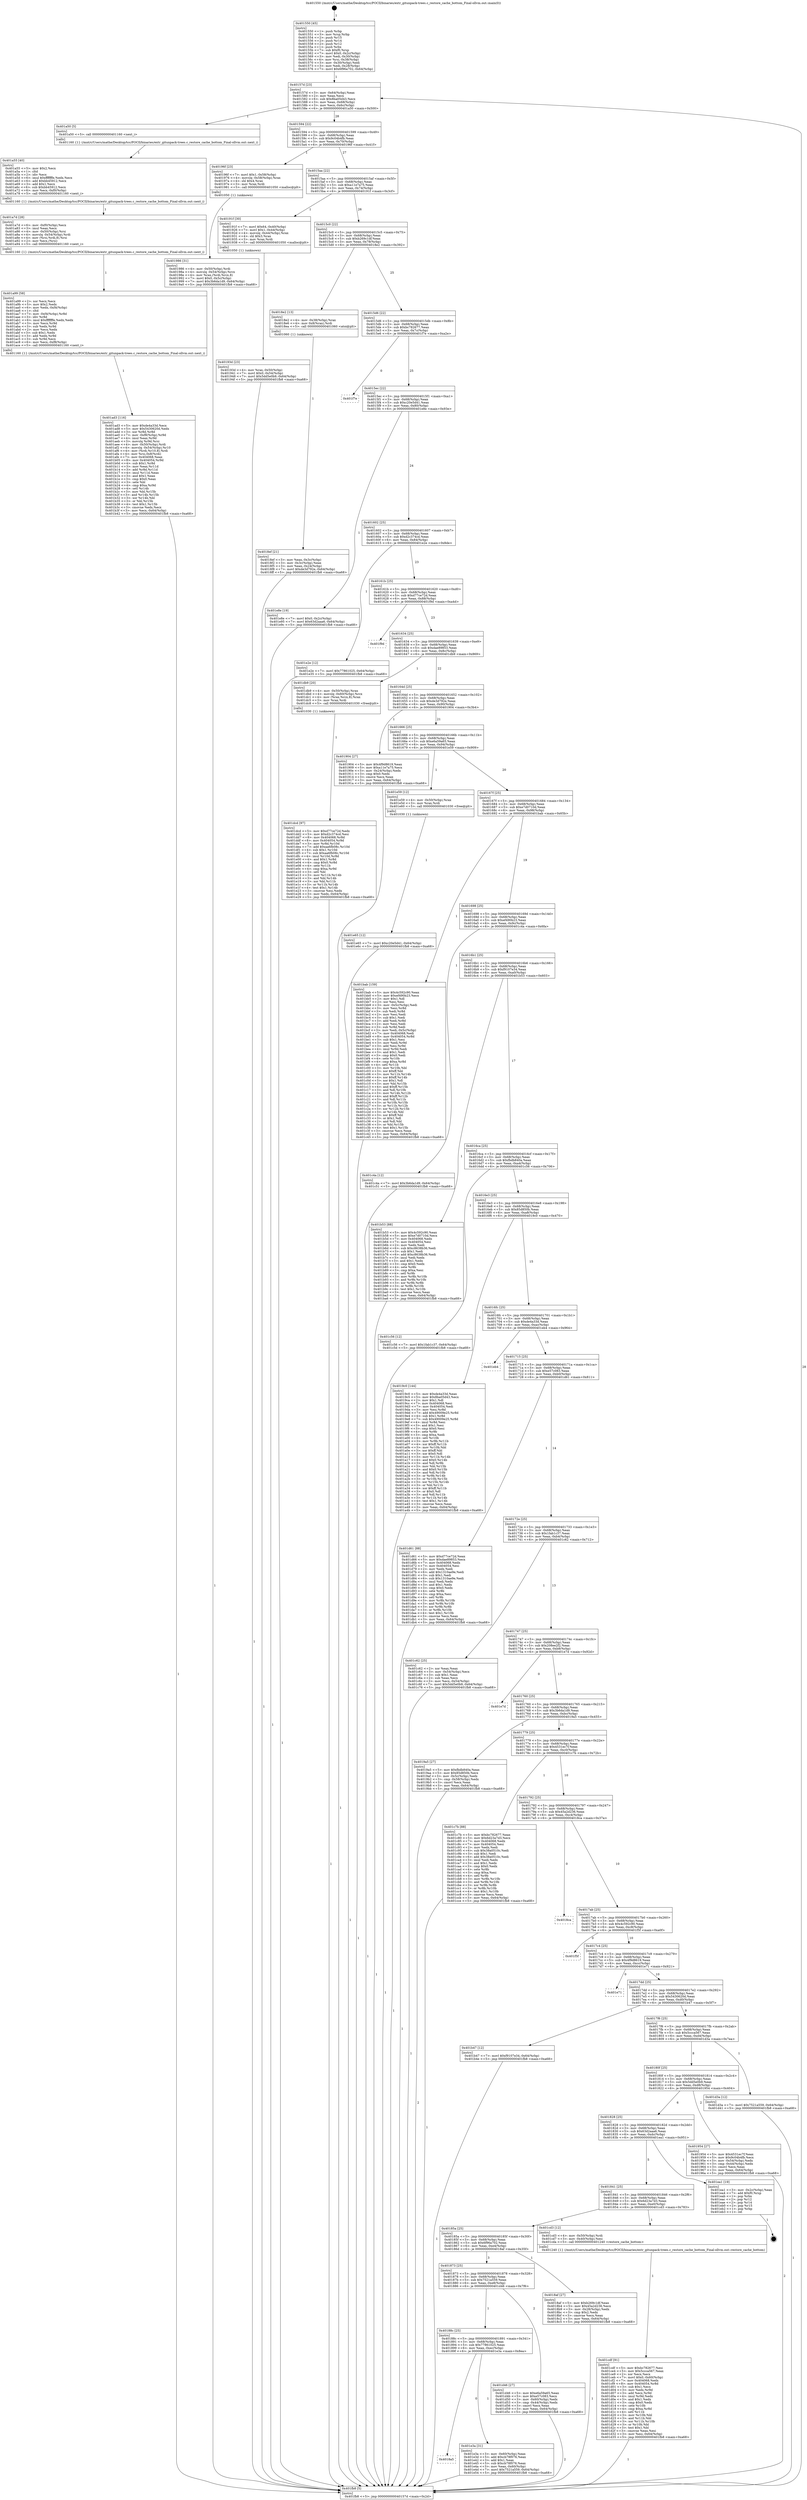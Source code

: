 digraph "0x401550" {
  label = "0x401550 (/mnt/c/Users/mathe/Desktop/tcc/POCII/binaries/extr_gitunpack-trees.c_restore_cache_bottom_Final-ollvm.out::main(0))"
  labelloc = "t"
  node[shape=record]

  Entry [label="",width=0.3,height=0.3,shape=circle,fillcolor=black,style=filled]
  "0x40157d" [label="{
     0x40157d [23]\l
     | [instrs]\l
     &nbsp;&nbsp;0x40157d \<+3\>: mov -0x64(%rbp),%eax\l
     &nbsp;&nbsp;0x401580 \<+2\>: mov %eax,%ecx\l
     &nbsp;&nbsp;0x401582 \<+6\>: sub $0x8ba05d43,%ecx\l
     &nbsp;&nbsp;0x401588 \<+3\>: mov %eax,-0x68(%rbp)\l
     &nbsp;&nbsp;0x40158b \<+3\>: mov %ecx,-0x6c(%rbp)\l
     &nbsp;&nbsp;0x40158e \<+6\>: je 0000000000401a50 \<main+0x500\>\l
  }"]
  "0x401a50" [label="{
     0x401a50 [5]\l
     | [instrs]\l
     &nbsp;&nbsp;0x401a50 \<+5\>: call 0000000000401160 \<next_i\>\l
     | [calls]\l
     &nbsp;&nbsp;0x401160 \{1\} (/mnt/c/Users/mathe/Desktop/tcc/POCII/binaries/extr_gitunpack-trees.c_restore_cache_bottom_Final-ollvm.out::next_i)\l
  }"]
  "0x401594" [label="{
     0x401594 [22]\l
     | [instrs]\l
     &nbsp;&nbsp;0x401594 \<+5\>: jmp 0000000000401599 \<main+0x49\>\l
     &nbsp;&nbsp;0x401599 \<+3\>: mov -0x68(%rbp),%eax\l
     &nbsp;&nbsp;0x40159c \<+5\>: sub $0x9c04b4fb,%eax\l
     &nbsp;&nbsp;0x4015a1 \<+3\>: mov %eax,-0x70(%rbp)\l
     &nbsp;&nbsp;0x4015a4 \<+6\>: je 000000000040196f \<main+0x41f\>\l
  }"]
  Exit [label="",width=0.3,height=0.3,shape=circle,fillcolor=black,style=filled,peripheries=2]
  "0x40196f" [label="{
     0x40196f [23]\l
     | [instrs]\l
     &nbsp;&nbsp;0x40196f \<+7\>: movl $0x1,-0x58(%rbp)\l
     &nbsp;&nbsp;0x401976 \<+4\>: movslq -0x58(%rbp),%rax\l
     &nbsp;&nbsp;0x40197a \<+4\>: shl $0x4,%rax\l
     &nbsp;&nbsp;0x40197e \<+3\>: mov %rax,%rdi\l
     &nbsp;&nbsp;0x401981 \<+5\>: call 0000000000401050 \<malloc@plt\>\l
     | [calls]\l
     &nbsp;&nbsp;0x401050 \{1\} (unknown)\l
  }"]
  "0x4015aa" [label="{
     0x4015aa [22]\l
     | [instrs]\l
     &nbsp;&nbsp;0x4015aa \<+5\>: jmp 00000000004015af \<main+0x5f\>\l
     &nbsp;&nbsp;0x4015af \<+3\>: mov -0x68(%rbp),%eax\l
     &nbsp;&nbsp;0x4015b2 \<+5\>: sub $0xa11e7a75,%eax\l
     &nbsp;&nbsp;0x4015b7 \<+3\>: mov %eax,-0x74(%rbp)\l
     &nbsp;&nbsp;0x4015ba \<+6\>: je 000000000040191f \<main+0x3cf\>\l
  }"]
  "0x401e65" [label="{
     0x401e65 [12]\l
     | [instrs]\l
     &nbsp;&nbsp;0x401e65 \<+7\>: movl $0xc20e5d41,-0x64(%rbp)\l
     &nbsp;&nbsp;0x401e6c \<+5\>: jmp 0000000000401fb8 \<main+0xa68\>\l
  }"]
  "0x40191f" [label="{
     0x40191f [30]\l
     | [instrs]\l
     &nbsp;&nbsp;0x40191f \<+7\>: movl $0x64,-0x40(%rbp)\l
     &nbsp;&nbsp;0x401926 \<+7\>: movl $0x1,-0x44(%rbp)\l
     &nbsp;&nbsp;0x40192d \<+4\>: movslq -0x44(%rbp),%rax\l
     &nbsp;&nbsp;0x401931 \<+4\>: shl $0x3,%rax\l
     &nbsp;&nbsp;0x401935 \<+3\>: mov %rax,%rdi\l
     &nbsp;&nbsp;0x401938 \<+5\>: call 0000000000401050 \<malloc@plt\>\l
     | [calls]\l
     &nbsp;&nbsp;0x401050 \{1\} (unknown)\l
  }"]
  "0x4015c0" [label="{
     0x4015c0 [22]\l
     | [instrs]\l
     &nbsp;&nbsp;0x4015c0 \<+5\>: jmp 00000000004015c5 \<main+0x75\>\l
     &nbsp;&nbsp;0x4015c5 \<+3\>: mov -0x68(%rbp),%eax\l
     &nbsp;&nbsp;0x4015c8 \<+5\>: sub $0xb269c1df,%eax\l
     &nbsp;&nbsp;0x4015cd \<+3\>: mov %eax,-0x78(%rbp)\l
     &nbsp;&nbsp;0x4015d0 \<+6\>: je 00000000004018e2 \<main+0x392\>\l
  }"]
  "0x4018a5" [label="{
     0x4018a5\l
  }", style=dashed]
  "0x4018e2" [label="{
     0x4018e2 [13]\l
     | [instrs]\l
     &nbsp;&nbsp;0x4018e2 \<+4\>: mov -0x38(%rbp),%rax\l
     &nbsp;&nbsp;0x4018e6 \<+4\>: mov 0x8(%rax),%rdi\l
     &nbsp;&nbsp;0x4018ea \<+5\>: call 0000000000401060 \<atoi@plt\>\l
     | [calls]\l
     &nbsp;&nbsp;0x401060 \{1\} (unknown)\l
  }"]
  "0x4015d6" [label="{
     0x4015d6 [22]\l
     | [instrs]\l
     &nbsp;&nbsp;0x4015d6 \<+5\>: jmp 00000000004015db \<main+0x8b\>\l
     &nbsp;&nbsp;0x4015db \<+3\>: mov -0x68(%rbp),%eax\l
     &nbsp;&nbsp;0x4015de \<+5\>: sub $0xbc782677,%eax\l
     &nbsp;&nbsp;0x4015e3 \<+3\>: mov %eax,-0x7c(%rbp)\l
     &nbsp;&nbsp;0x4015e6 \<+6\>: je 0000000000401f7e \<main+0xa2e\>\l
  }"]
  "0x401e3a" [label="{
     0x401e3a [31]\l
     | [instrs]\l
     &nbsp;&nbsp;0x401e3a \<+3\>: mov -0x60(%rbp),%eax\l
     &nbsp;&nbsp;0x401e3d \<+5\>: add $0xcb78f076,%eax\l
     &nbsp;&nbsp;0x401e42 \<+3\>: add $0x1,%eax\l
     &nbsp;&nbsp;0x401e45 \<+5\>: sub $0xcb78f076,%eax\l
     &nbsp;&nbsp;0x401e4a \<+3\>: mov %eax,-0x60(%rbp)\l
     &nbsp;&nbsp;0x401e4d \<+7\>: movl $0x7521a559,-0x64(%rbp)\l
     &nbsp;&nbsp;0x401e54 \<+5\>: jmp 0000000000401fb8 \<main+0xa68\>\l
  }"]
  "0x401f7e" [label="{
     0x401f7e\l
  }", style=dashed]
  "0x4015ec" [label="{
     0x4015ec [22]\l
     | [instrs]\l
     &nbsp;&nbsp;0x4015ec \<+5\>: jmp 00000000004015f1 \<main+0xa1\>\l
     &nbsp;&nbsp;0x4015f1 \<+3\>: mov -0x68(%rbp),%eax\l
     &nbsp;&nbsp;0x4015f4 \<+5\>: sub $0xc20e5d41,%eax\l
     &nbsp;&nbsp;0x4015f9 \<+3\>: mov %eax,-0x80(%rbp)\l
     &nbsp;&nbsp;0x4015fc \<+6\>: je 0000000000401e8e \<main+0x93e\>\l
  }"]
  "0x401dcd" [label="{
     0x401dcd [97]\l
     | [instrs]\l
     &nbsp;&nbsp;0x401dcd \<+5\>: mov $0xd77ce72d,%edx\l
     &nbsp;&nbsp;0x401dd2 \<+5\>: mov $0xd2c374cd,%esi\l
     &nbsp;&nbsp;0x401dd7 \<+8\>: mov 0x404068,%r8d\l
     &nbsp;&nbsp;0x401ddf \<+8\>: mov 0x404054,%r9d\l
     &nbsp;&nbsp;0x401de7 \<+3\>: mov %r8d,%r10d\l
     &nbsp;&nbsp;0x401dea \<+7\>: add $0xaa6fb08c,%r10d\l
     &nbsp;&nbsp;0x401df1 \<+4\>: sub $0x1,%r10d\l
     &nbsp;&nbsp;0x401df5 \<+7\>: sub $0xaa6fb08c,%r10d\l
     &nbsp;&nbsp;0x401dfc \<+4\>: imul %r10d,%r8d\l
     &nbsp;&nbsp;0x401e00 \<+4\>: and $0x1,%r8d\l
     &nbsp;&nbsp;0x401e04 \<+4\>: cmp $0x0,%r8d\l
     &nbsp;&nbsp;0x401e08 \<+4\>: sete %r11b\l
     &nbsp;&nbsp;0x401e0c \<+4\>: cmp $0xa,%r9d\l
     &nbsp;&nbsp;0x401e10 \<+3\>: setl %bl\l
     &nbsp;&nbsp;0x401e13 \<+3\>: mov %r11b,%r14b\l
     &nbsp;&nbsp;0x401e16 \<+3\>: and %bl,%r14b\l
     &nbsp;&nbsp;0x401e19 \<+3\>: xor %bl,%r11b\l
     &nbsp;&nbsp;0x401e1c \<+3\>: or %r11b,%r14b\l
     &nbsp;&nbsp;0x401e1f \<+4\>: test $0x1,%r14b\l
     &nbsp;&nbsp;0x401e23 \<+3\>: cmovne %esi,%edx\l
     &nbsp;&nbsp;0x401e26 \<+3\>: mov %edx,-0x64(%rbp)\l
     &nbsp;&nbsp;0x401e29 \<+5\>: jmp 0000000000401fb8 \<main+0xa68\>\l
  }"]
  "0x401e8e" [label="{
     0x401e8e [19]\l
     | [instrs]\l
     &nbsp;&nbsp;0x401e8e \<+7\>: movl $0x0,-0x2c(%rbp)\l
     &nbsp;&nbsp;0x401e95 \<+7\>: movl $0x63d2aaa6,-0x64(%rbp)\l
     &nbsp;&nbsp;0x401e9c \<+5\>: jmp 0000000000401fb8 \<main+0xa68\>\l
  }"]
  "0x401602" [label="{
     0x401602 [25]\l
     | [instrs]\l
     &nbsp;&nbsp;0x401602 \<+5\>: jmp 0000000000401607 \<main+0xb7\>\l
     &nbsp;&nbsp;0x401607 \<+3\>: mov -0x68(%rbp),%eax\l
     &nbsp;&nbsp;0x40160a \<+5\>: sub $0xd2c374cd,%eax\l
     &nbsp;&nbsp;0x40160f \<+6\>: mov %eax,-0x84(%rbp)\l
     &nbsp;&nbsp;0x401615 \<+6\>: je 0000000000401e2e \<main+0x8de\>\l
  }"]
  "0x40188c" [label="{
     0x40188c [25]\l
     | [instrs]\l
     &nbsp;&nbsp;0x40188c \<+5\>: jmp 0000000000401891 \<main+0x341\>\l
     &nbsp;&nbsp;0x401891 \<+3\>: mov -0x68(%rbp),%eax\l
     &nbsp;&nbsp;0x401894 \<+5\>: sub $0x77861025,%eax\l
     &nbsp;&nbsp;0x401899 \<+6\>: mov %eax,-0xec(%rbp)\l
     &nbsp;&nbsp;0x40189f \<+6\>: je 0000000000401e3a \<main+0x8ea\>\l
  }"]
  "0x401e2e" [label="{
     0x401e2e [12]\l
     | [instrs]\l
     &nbsp;&nbsp;0x401e2e \<+7\>: movl $0x77861025,-0x64(%rbp)\l
     &nbsp;&nbsp;0x401e35 \<+5\>: jmp 0000000000401fb8 \<main+0xa68\>\l
  }"]
  "0x40161b" [label="{
     0x40161b [25]\l
     | [instrs]\l
     &nbsp;&nbsp;0x40161b \<+5\>: jmp 0000000000401620 \<main+0xd0\>\l
     &nbsp;&nbsp;0x401620 \<+3\>: mov -0x68(%rbp),%eax\l
     &nbsp;&nbsp;0x401623 \<+5\>: sub $0xd77ce72d,%eax\l
     &nbsp;&nbsp;0x401628 \<+6\>: mov %eax,-0x88(%rbp)\l
     &nbsp;&nbsp;0x40162e \<+6\>: je 0000000000401f9d \<main+0xa4d\>\l
  }"]
  "0x401d46" [label="{
     0x401d46 [27]\l
     | [instrs]\l
     &nbsp;&nbsp;0x401d46 \<+5\>: mov $0xe6a59a65,%eax\l
     &nbsp;&nbsp;0x401d4b \<+5\>: mov $0xe57c083,%ecx\l
     &nbsp;&nbsp;0x401d50 \<+3\>: mov -0x60(%rbp),%edx\l
     &nbsp;&nbsp;0x401d53 \<+3\>: cmp -0x44(%rbp),%edx\l
     &nbsp;&nbsp;0x401d56 \<+3\>: cmovl %ecx,%eax\l
     &nbsp;&nbsp;0x401d59 \<+3\>: mov %eax,-0x64(%rbp)\l
     &nbsp;&nbsp;0x401d5c \<+5\>: jmp 0000000000401fb8 \<main+0xa68\>\l
  }"]
  "0x401f9d" [label="{
     0x401f9d\l
  }", style=dashed]
  "0x401634" [label="{
     0x401634 [25]\l
     | [instrs]\l
     &nbsp;&nbsp;0x401634 \<+5\>: jmp 0000000000401639 \<main+0xe9\>\l
     &nbsp;&nbsp;0x401639 \<+3\>: mov -0x68(%rbp),%eax\l
     &nbsp;&nbsp;0x40163c \<+5\>: sub $0xdae89853,%eax\l
     &nbsp;&nbsp;0x401641 \<+6\>: mov %eax,-0x8c(%rbp)\l
     &nbsp;&nbsp;0x401647 \<+6\>: je 0000000000401db9 \<main+0x869\>\l
  }"]
  "0x401cdf" [label="{
     0x401cdf [91]\l
     | [instrs]\l
     &nbsp;&nbsp;0x401cdf \<+5\>: mov $0xbc782677,%esi\l
     &nbsp;&nbsp;0x401ce4 \<+5\>: mov $0x5ccca567,%eax\l
     &nbsp;&nbsp;0x401ce9 \<+2\>: xor %ecx,%ecx\l
     &nbsp;&nbsp;0x401ceb \<+7\>: movl $0x0,-0x60(%rbp)\l
     &nbsp;&nbsp;0x401cf2 \<+7\>: mov 0x404068,%edx\l
     &nbsp;&nbsp;0x401cf9 \<+8\>: mov 0x404054,%r8d\l
     &nbsp;&nbsp;0x401d01 \<+3\>: sub $0x1,%ecx\l
     &nbsp;&nbsp;0x401d04 \<+3\>: mov %edx,%r9d\l
     &nbsp;&nbsp;0x401d07 \<+3\>: add %ecx,%r9d\l
     &nbsp;&nbsp;0x401d0a \<+4\>: imul %r9d,%edx\l
     &nbsp;&nbsp;0x401d0e \<+3\>: and $0x1,%edx\l
     &nbsp;&nbsp;0x401d11 \<+3\>: cmp $0x0,%edx\l
     &nbsp;&nbsp;0x401d14 \<+4\>: sete %r10b\l
     &nbsp;&nbsp;0x401d18 \<+4\>: cmp $0xa,%r8d\l
     &nbsp;&nbsp;0x401d1c \<+4\>: setl %r11b\l
     &nbsp;&nbsp;0x401d20 \<+3\>: mov %r10b,%bl\l
     &nbsp;&nbsp;0x401d23 \<+3\>: and %r11b,%bl\l
     &nbsp;&nbsp;0x401d26 \<+3\>: xor %r11b,%r10b\l
     &nbsp;&nbsp;0x401d29 \<+3\>: or %r10b,%bl\l
     &nbsp;&nbsp;0x401d2c \<+3\>: test $0x1,%bl\l
     &nbsp;&nbsp;0x401d2f \<+3\>: cmovne %eax,%esi\l
     &nbsp;&nbsp;0x401d32 \<+3\>: mov %esi,-0x64(%rbp)\l
     &nbsp;&nbsp;0x401d35 \<+5\>: jmp 0000000000401fb8 \<main+0xa68\>\l
  }"]
  "0x401db9" [label="{
     0x401db9 [20]\l
     | [instrs]\l
     &nbsp;&nbsp;0x401db9 \<+4\>: mov -0x50(%rbp),%rax\l
     &nbsp;&nbsp;0x401dbd \<+4\>: movslq -0x60(%rbp),%rcx\l
     &nbsp;&nbsp;0x401dc1 \<+4\>: mov (%rax,%rcx,8),%rax\l
     &nbsp;&nbsp;0x401dc5 \<+3\>: mov %rax,%rdi\l
     &nbsp;&nbsp;0x401dc8 \<+5\>: call 0000000000401030 \<free@plt\>\l
     | [calls]\l
     &nbsp;&nbsp;0x401030 \{1\} (unknown)\l
  }"]
  "0x40164d" [label="{
     0x40164d [25]\l
     | [instrs]\l
     &nbsp;&nbsp;0x40164d \<+5\>: jmp 0000000000401652 \<main+0x102\>\l
     &nbsp;&nbsp;0x401652 \<+3\>: mov -0x68(%rbp),%eax\l
     &nbsp;&nbsp;0x401655 \<+5\>: sub $0xde3d792e,%eax\l
     &nbsp;&nbsp;0x40165a \<+6\>: mov %eax,-0x90(%rbp)\l
     &nbsp;&nbsp;0x401660 \<+6\>: je 0000000000401904 \<main+0x3b4\>\l
  }"]
  "0x401ad3" [label="{
     0x401ad3 [116]\l
     | [instrs]\l
     &nbsp;&nbsp;0x401ad3 \<+5\>: mov $0xde4a33d,%ecx\l
     &nbsp;&nbsp;0x401ad8 \<+5\>: mov $0x5430620d,%edx\l
     &nbsp;&nbsp;0x401add \<+3\>: xor %r8d,%r8d\l
     &nbsp;&nbsp;0x401ae0 \<+7\>: mov -0xf8(%rbp),%r9d\l
     &nbsp;&nbsp;0x401ae7 \<+4\>: imul %eax,%r9d\l
     &nbsp;&nbsp;0x401aeb \<+3\>: movslq %r9d,%rsi\l
     &nbsp;&nbsp;0x401aee \<+4\>: mov -0x50(%rbp),%rdi\l
     &nbsp;&nbsp;0x401af2 \<+4\>: movslq -0x54(%rbp),%r10\l
     &nbsp;&nbsp;0x401af6 \<+4\>: mov (%rdi,%r10,8),%rdi\l
     &nbsp;&nbsp;0x401afa \<+4\>: mov %rsi,0x8(%rdi)\l
     &nbsp;&nbsp;0x401afe \<+7\>: mov 0x404068,%eax\l
     &nbsp;&nbsp;0x401b05 \<+8\>: mov 0x404054,%r9d\l
     &nbsp;&nbsp;0x401b0d \<+4\>: sub $0x1,%r8d\l
     &nbsp;&nbsp;0x401b11 \<+3\>: mov %eax,%r11d\l
     &nbsp;&nbsp;0x401b14 \<+3\>: add %r8d,%r11d\l
     &nbsp;&nbsp;0x401b17 \<+4\>: imul %r11d,%eax\l
     &nbsp;&nbsp;0x401b1b \<+3\>: and $0x1,%eax\l
     &nbsp;&nbsp;0x401b1e \<+3\>: cmp $0x0,%eax\l
     &nbsp;&nbsp;0x401b21 \<+3\>: sete %bl\l
     &nbsp;&nbsp;0x401b24 \<+4\>: cmp $0xa,%r9d\l
     &nbsp;&nbsp;0x401b28 \<+4\>: setl %r14b\l
     &nbsp;&nbsp;0x401b2c \<+3\>: mov %bl,%r15b\l
     &nbsp;&nbsp;0x401b2f \<+3\>: and %r14b,%r15b\l
     &nbsp;&nbsp;0x401b32 \<+3\>: xor %r14b,%bl\l
     &nbsp;&nbsp;0x401b35 \<+3\>: or %bl,%r15b\l
     &nbsp;&nbsp;0x401b38 \<+4\>: test $0x1,%r15b\l
     &nbsp;&nbsp;0x401b3c \<+3\>: cmovne %edx,%ecx\l
     &nbsp;&nbsp;0x401b3f \<+3\>: mov %ecx,-0x64(%rbp)\l
     &nbsp;&nbsp;0x401b42 \<+5\>: jmp 0000000000401fb8 \<main+0xa68\>\l
  }"]
  "0x401904" [label="{
     0x401904 [27]\l
     | [instrs]\l
     &nbsp;&nbsp;0x401904 \<+5\>: mov $0x4f9d8619,%eax\l
     &nbsp;&nbsp;0x401909 \<+5\>: mov $0xa11e7a75,%ecx\l
     &nbsp;&nbsp;0x40190e \<+3\>: mov -0x24(%rbp),%edx\l
     &nbsp;&nbsp;0x401911 \<+3\>: cmp $0x0,%edx\l
     &nbsp;&nbsp;0x401914 \<+3\>: cmove %ecx,%eax\l
     &nbsp;&nbsp;0x401917 \<+3\>: mov %eax,-0x64(%rbp)\l
     &nbsp;&nbsp;0x40191a \<+5\>: jmp 0000000000401fb8 \<main+0xa68\>\l
  }"]
  "0x401666" [label="{
     0x401666 [25]\l
     | [instrs]\l
     &nbsp;&nbsp;0x401666 \<+5\>: jmp 000000000040166b \<main+0x11b\>\l
     &nbsp;&nbsp;0x40166b \<+3\>: mov -0x68(%rbp),%eax\l
     &nbsp;&nbsp;0x40166e \<+5\>: sub $0xe6a59a65,%eax\l
     &nbsp;&nbsp;0x401673 \<+6\>: mov %eax,-0x94(%rbp)\l
     &nbsp;&nbsp;0x401679 \<+6\>: je 0000000000401e59 \<main+0x909\>\l
  }"]
  "0x401a99" [label="{
     0x401a99 [58]\l
     | [instrs]\l
     &nbsp;&nbsp;0x401a99 \<+2\>: xor %ecx,%ecx\l
     &nbsp;&nbsp;0x401a9b \<+5\>: mov $0x2,%edx\l
     &nbsp;&nbsp;0x401aa0 \<+6\>: mov %edx,-0xf4(%rbp)\l
     &nbsp;&nbsp;0x401aa6 \<+1\>: cltd\l
     &nbsp;&nbsp;0x401aa7 \<+7\>: mov -0xf4(%rbp),%r8d\l
     &nbsp;&nbsp;0x401aae \<+3\>: idiv %r8d\l
     &nbsp;&nbsp;0x401ab1 \<+6\>: imul $0xfffffffe,%edx,%edx\l
     &nbsp;&nbsp;0x401ab7 \<+3\>: mov %ecx,%r9d\l
     &nbsp;&nbsp;0x401aba \<+3\>: sub %edx,%r9d\l
     &nbsp;&nbsp;0x401abd \<+2\>: mov %ecx,%edx\l
     &nbsp;&nbsp;0x401abf \<+3\>: sub $0x1,%edx\l
     &nbsp;&nbsp;0x401ac2 \<+3\>: add %edx,%r9d\l
     &nbsp;&nbsp;0x401ac5 \<+3\>: sub %r9d,%ecx\l
     &nbsp;&nbsp;0x401ac8 \<+6\>: mov %ecx,-0xf8(%rbp)\l
     &nbsp;&nbsp;0x401ace \<+5\>: call 0000000000401160 \<next_i\>\l
     | [calls]\l
     &nbsp;&nbsp;0x401160 \{1\} (/mnt/c/Users/mathe/Desktop/tcc/POCII/binaries/extr_gitunpack-trees.c_restore_cache_bottom_Final-ollvm.out::next_i)\l
  }"]
  "0x401e59" [label="{
     0x401e59 [12]\l
     | [instrs]\l
     &nbsp;&nbsp;0x401e59 \<+4\>: mov -0x50(%rbp),%rax\l
     &nbsp;&nbsp;0x401e5d \<+3\>: mov %rax,%rdi\l
     &nbsp;&nbsp;0x401e60 \<+5\>: call 0000000000401030 \<free@plt\>\l
     | [calls]\l
     &nbsp;&nbsp;0x401030 \{1\} (unknown)\l
  }"]
  "0x40167f" [label="{
     0x40167f [25]\l
     | [instrs]\l
     &nbsp;&nbsp;0x40167f \<+5\>: jmp 0000000000401684 \<main+0x134\>\l
     &nbsp;&nbsp;0x401684 \<+3\>: mov -0x68(%rbp),%eax\l
     &nbsp;&nbsp;0x401687 \<+5\>: sub $0xe7d0710d,%eax\l
     &nbsp;&nbsp;0x40168c \<+6\>: mov %eax,-0x98(%rbp)\l
     &nbsp;&nbsp;0x401692 \<+6\>: je 0000000000401bab \<main+0x65b\>\l
  }"]
  "0x401a7d" [label="{
     0x401a7d [28]\l
     | [instrs]\l
     &nbsp;&nbsp;0x401a7d \<+6\>: mov -0xf0(%rbp),%ecx\l
     &nbsp;&nbsp;0x401a83 \<+3\>: imul %eax,%ecx\l
     &nbsp;&nbsp;0x401a86 \<+4\>: mov -0x50(%rbp),%rsi\l
     &nbsp;&nbsp;0x401a8a \<+4\>: movslq -0x54(%rbp),%rdi\l
     &nbsp;&nbsp;0x401a8e \<+4\>: mov (%rsi,%rdi,8),%rsi\l
     &nbsp;&nbsp;0x401a92 \<+2\>: mov %ecx,(%rsi)\l
     &nbsp;&nbsp;0x401a94 \<+5\>: call 0000000000401160 \<next_i\>\l
     | [calls]\l
     &nbsp;&nbsp;0x401160 \{1\} (/mnt/c/Users/mathe/Desktop/tcc/POCII/binaries/extr_gitunpack-trees.c_restore_cache_bottom_Final-ollvm.out::next_i)\l
  }"]
  "0x401bab" [label="{
     0x401bab [159]\l
     | [instrs]\l
     &nbsp;&nbsp;0x401bab \<+5\>: mov $0x4c592c90,%eax\l
     &nbsp;&nbsp;0x401bb0 \<+5\>: mov $0xef490b23,%ecx\l
     &nbsp;&nbsp;0x401bb5 \<+2\>: mov $0x1,%dl\l
     &nbsp;&nbsp;0x401bb7 \<+2\>: xor %esi,%esi\l
     &nbsp;&nbsp;0x401bb9 \<+3\>: mov -0x5c(%rbp),%edi\l
     &nbsp;&nbsp;0x401bbc \<+3\>: mov %esi,%r8d\l
     &nbsp;&nbsp;0x401bbf \<+3\>: sub %edi,%r8d\l
     &nbsp;&nbsp;0x401bc2 \<+2\>: mov %esi,%edi\l
     &nbsp;&nbsp;0x401bc4 \<+3\>: sub $0x1,%edi\l
     &nbsp;&nbsp;0x401bc7 \<+3\>: add %edi,%r8d\l
     &nbsp;&nbsp;0x401bca \<+2\>: mov %esi,%edi\l
     &nbsp;&nbsp;0x401bcc \<+3\>: sub %r8d,%edi\l
     &nbsp;&nbsp;0x401bcf \<+3\>: mov %edi,-0x5c(%rbp)\l
     &nbsp;&nbsp;0x401bd2 \<+7\>: mov 0x404068,%edi\l
     &nbsp;&nbsp;0x401bd9 \<+8\>: mov 0x404054,%r8d\l
     &nbsp;&nbsp;0x401be1 \<+3\>: sub $0x1,%esi\l
     &nbsp;&nbsp;0x401be4 \<+3\>: mov %edi,%r9d\l
     &nbsp;&nbsp;0x401be7 \<+3\>: add %esi,%r9d\l
     &nbsp;&nbsp;0x401bea \<+4\>: imul %r9d,%edi\l
     &nbsp;&nbsp;0x401bee \<+3\>: and $0x1,%edi\l
     &nbsp;&nbsp;0x401bf1 \<+3\>: cmp $0x0,%edi\l
     &nbsp;&nbsp;0x401bf4 \<+4\>: sete %r10b\l
     &nbsp;&nbsp;0x401bf8 \<+4\>: cmp $0xa,%r8d\l
     &nbsp;&nbsp;0x401bfc \<+4\>: setl %r11b\l
     &nbsp;&nbsp;0x401c00 \<+3\>: mov %r10b,%bl\l
     &nbsp;&nbsp;0x401c03 \<+3\>: xor $0xff,%bl\l
     &nbsp;&nbsp;0x401c06 \<+3\>: mov %r11b,%r14b\l
     &nbsp;&nbsp;0x401c09 \<+4\>: xor $0xff,%r14b\l
     &nbsp;&nbsp;0x401c0d \<+3\>: xor $0x1,%dl\l
     &nbsp;&nbsp;0x401c10 \<+3\>: mov %bl,%r15b\l
     &nbsp;&nbsp;0x401c13 \<+4\>: and $0xff,%r15b\l
     &nbsp;&nbsp;0x401c17 \<+3\>: and %dl,%r10b\l
     &nbsp;&nbsp;0x401c1a \<+3\>: mov %r14b,%r12b\l
     &nbsp;&nbsp;0x401c1d \<+4\>: and $0xff,%r12b\l
     &nbsp;&nbsp;0x401c21 \<+3\>: and %dl,%r11b\l
     &nbsp;&nbsp;0x401c24 \<+3\>: or %r10b,%r15b\l
     &nbsp;&nbsp;0x401c27 \<+3\>: or %r11b,%r12b\l
     &nbsp;&nbsp;0x401c2a \<+3\>: xor %r12b,%r15b\l
     &nbsp;&nbsp;0x401c2d \<+3\>: or %r14b,%bl\l
     &nbsp;&nbsp;0x401c30 \<+3\>: xor $0xff,%bl\l
     &nbsp;&nbsp;0x401c33 \<+3\>: or $0x1,%dl\l
     &nbsp;&nbsp;0x401c36 \<+2\>: and %dl,%bl\l
     &nbsp;&nbsp;0x401c38 \<+3\>: or %bl,%r15b\l
     &nbsp;&nbsp;0x401c3b \<+4\>: test $0x1,%r15b\l
     &nbsp;&nbsp;0x401c3f \<+3\>: cmovne %ecx,%eax\l
     &nbsp;&nbsp;0x401c42 \<+3\>: mov %eax,-0x64(%rbp)\l
     &nbsp;&nbsp;0x401c45 \<+5\>: jmp 0000000000401fb8 \<main+0xa68\>\l
  }"]
  "0x401698" [label="{
     0x401698 [25]\l
     | [instrs]\l
     &nbsp;&nbsp;0x401698 \<+5\>: jmp 000000000040169d \<main+0x14d\>\l
     &nbsp;&nbsp;0x40169d \<+3\>: mov -0x68(%rbp),%eax\l
     &nbsp;&nbsp;0x4016a0 \<+5\>: sub $0xef490b23,%eax\l
     &nbsp;&nbsp;0x4016a5 \<+6\>: mov %eax,-0x9c(%rbp)\l
     &nbsp;&nbsp;0x4016ab \<+6\>: je 0000000000401c4a \<main+0x6fa\>\l
  }"]
  "0x401a55" [label="{
     0x401a55 [40]\l
     | [instrs]\l
     &nbsp;&nbsp;0x401a55 \<+5\>: mov $0x2,%ecx\l
     &nbsp;&nbsp;0x401a5a \<+1\>: cltd\l
     &nbsp;&nbsp;0x401a5b \<+2\>: idiv %ecx\l
     &nbsp;&nbsp;0x401a5d \<+6\>: imul $0xfffffffe,%edx,%ecx\l
     &nbsp;&nbsp;0x401a63 \<+6\>: add $0xbb45912,%ecx\l
     &nbsp;&nbsp;0x401a69 \<+3\>: add $0x1,%ecx\l
     &nbsp;&nbsp;0x401a6c \<+6\>: sub $0xbb45912,%ecx\l
     &nbsp;&nbsp;0x401a72 \<+6\>: mov %ecx,-0xf0(%rbp)\l
     &nbsp;&nbsp;0x401a78 \<+5\>: call 0000000000401160 \<next_i\>\l
     | [calls]\l
     &nbsp;&nbsp;0x401160 \{1\} (/mnt/c/Users/mathe/Desktop/tcc/POCII/binaries/extr_gitunpack-trees.c_restore_cache_bottom_Final-ollvm.out::next_i)\l
  }"]
  "0x401c4a" [label="{
     0x401c4a [12]\l
     | [instrs]\l
     &nbsp;&nbsp;0x401c4a \<+7\>: movl $0x3b6da1d9,-0x64(%rbp)\l
     &nbsp;&nbsp;0x401c51 \<+5\>: jmp 0000000000401fb8 \<main+0xa68\>\l
  }"]
  "0x4016b1" [label="{
     0x4016b1 [25]\l
     | [instrs]\l
     &nbsp;&nbsp;0x4016b1 \<+5\>: jmp 00000000004016b6 \<main+0x166\>\l
     &nbsp;&nbsp;0x4016b6 \<+3\>: mov -0x68(%rbp),%eax\l
     &nbsp;&nbsp;0x4016b9 \<+5\>: sub $0xf9107e34,%eax\l
     &nbsp;&nbsp;0x4016be \<+6\>: mov %eax,-0xa0(%rbp)\l
     &nbsp;&nbsp;0x4016c4 \<+6\>: je 0000000000401b53 \<main+0x603\>\l
  }"]
  "0x401986" [label="{
     0x401986 [31]\l
     | [instrs]\l
     &nbsp;&nbsp;0x401986 \<+4\>: mov -0x50(%rbp),%rdi\l
     &nbsp;&nbsp;0x40198a \<+4\>: movslq -0x54(%rbp),%rcx\l
     &nbsp;&nbsp;0x40198e \<+4\>: mov %rax,(%rdi,%rcx,8)\l
     &nbsp;&nbsp;0x401992 \<+7\>: movl $0x0,-0x5c(%rbp)\l
     &nbsp;&nbsp;0x401999 \<+7\>: movl $0x3b6da1d9,-0x64(%rbp)\l
     &nbsp;&nbsp;0x4019a0 \<+5\>: jmp 0000000000401fb8 \<main+0xa68\>\l
  }"]
  "0x401b53" [label="{
     0x401b53 [88]\l
     | [instrs]\l
     &nbsp;&nbsp;0x401b53 \<+5\>: mov $0x4c592c90,%eax\l
     &nbsp;&nbsp;0x401b58 \<+5\>: mov $0xe7d0710d,%ecx\l
     &nbsp;&nbsp;0x401b5d \<+7\>: mov 0x404068,%edx\l
     &nbsp;&nbsp;0x401b64 \<+7\>: mov 0x404054,%esi\l
     &nbsp;&nbsp;0x401b6b \<+2\>: mov %edx,%edi\l
     &nbsp;&nbsp;0x401b6d \<+6\>: sub $0xc8638b36,%edi\l
     &nbsp;&nbsp;0x401b73 \<+3\>: sub $0x1,%edi\l
     &nbsp;&nbsp;0x401b76 \<+6\>: add $0xc8638b36,%edi\l
     &nbsp;&nbsp;0x401b7c \<+3\>: imul %edi,%edx\l
     &nbsp;&nbsp;0x401b7f \<+3\>: and $0x1,%edx\l
     &nbsp;&nbsp;0x401b82 \<+3\>: cmp $0x0,%edx\l
     &nbsp;&nbsp;0x401b85 \<+4\>: sete %r8b\l
     &nbsp;&nbsp;0x401b89 \<+3\>: cmp $0xa,%esi\l
     &nbsp;&nbsp;0x401b8c \<+4\>: setl %r9b\l
     &nbsp;&nbsp;0x401b90 \<+3\>: mov %r8b,%r10b\l
     &nbsp;&nbsp;0x401b93 \<+3\>: and %r9b,%r10b\l
     &nbsp;&nbsp;0x401b96 \<+3\>: xor %r9b,%r8b\l
     &nbsp;&nbsp;0x401b99 \<+3\>: or %r8b,%r10b\l
     &nbsp;&nbsp;0x401b9c \<+4\>: test $0x1,%r10b\l
     &nbsp;&nbsp;0x401ba0 \<+3\>: cmovne %ecx,%eax\l
     &nbsp;&nbsp;0x401ba3 \<+3\>: mov %eax,-0x64(%rbp)\l
     &nbsp;&nbsp;0x401ba6 \<+5\>: jmp 0000000000401fb8 \<main+0xa68\>\l
  }"]
  "0x4016ca" [label="{
     0x4016ca [25]\l
     | [instrs]\l
     &nbsp;&nbsp;0x4016ca \<+5\>: jmp 00000000004016cf \<main+0x17f\>\l
     &nbsp;&nbsp;0x4016cf \<+3\>: mov -0x68(%rbp),%eax\l
     &nbsp;&nbsp;0x4016d2 \<+5\>: sub $0xfbdb840a,%eax\l
     &nbsp;&nbsp;0x4016d7 \<+6\>: mov %eax,-0xa4(%rbp)\l
     &nbsp;&nbsp;0x4016dd \<+6\>: je 0000000000401c56 \<main+0x706\>\l
  }"]
  "0x40193d" [label="{
     0x40193d [23]\l
     | [instrs]\l
     &nbsp;&nbsp;0x40193d \<+4\>: mov %rax,-0x50(%rbp)\l
     &nbsp;&nbsp;0x401941 \<+7\>: movl $0x0,-0x54(%rbp)\l
     &nbsp;&nbsp;0x401948 \<+7\>: movl $0x5dd5e0b9,-0x64(%rbp)\l
     &nbsp;&nbsp;0x40194f \<+5\>: jmp 0000000000401fb8 \<main+0xa68\>\l
  }"]
  "0x401c56" [label="{
     0x401c56 [12]\l
     | [instrs]\l
     &nbsp;&nbsp;0x401c56 \<+7\>: movl $0x1fab1c37,-0x64(%rbp)\l
     &nbsp;&nbsp;0x401c5d \<+5\>: jmp 0000000000401fb8 \<main+0xa68\>\l
  }"]
  "0x4016e3" [label="{
     0x4016e3 [25]\l
     | [instrs]\l
     &nbsp;&nbsp;0x4016e3 \<+5\>: jmp 00000000004016e8 \<main+0x198\>\l
     &nbsp;&nbsp;0x4016e8 \<+3\>: mov -0x68(%rbp),%eax\l
     &nbsp;&nbsp;0x4016eb \<+5\>: sub $0x85d850b,%eax\l
     &nbsp;&nbsp;0x4016f0 \<+6\>: mov %eax,-0xa8(%rbp)\l
     &nbsp;&nbsp;0x4016f6 \<+6\>: je 00000000004019c0 \<main+0x470\>\l
  }"]
  "0x4018ef" [label="{
     0x4018ef [21]\l
     | [instrs]\l
     &nbsp;&nbsp;0x4018ef \<+3\>: mov %eax,-0x3c(%rbp)\l
     &nbsp;&nbsp;0x4018f2 \<+3\>: mov -0x3c(%rbp),%eax\l
     &nbsp;&nbsp;0x4018f5 \<+3\>: mov %eax,-0x24(%rbp)\l
     &nbsp;&nbsp;0x4018f8 \<+7\>: movl $0xde3d792e,-0x64(%rbp)\l
     &nbsp;&nbsp;0x4018ff \<+5\>: jmp 0000000000401fb8 \<main+0xa68\>\l
  }"]
  "0x4019c0" [label="{
     0x4019c0 [144]\l
     | [instrs]\l
     &nbsp;&nbsp;0x4019c0 \<+5\>: mov $0xde4a33d,%eax\l
     &nbsp;&nbsp;0x4019c5 \<+5\>: mov $0x8ba05d43,%ecx\l
     &nbsp;&nbsp;0x4019ca \<+2\>: mov $0x1,%dl\l
     &nbsp;&nbsp;0x4019cc \<+7\>: mov 0x404068,%esi\l
     &nbsp;&nbsp;0x4019d3 \<+7\>: mov 0x404054,%edi\l
     &nbsp;&nbsp;0x4019da \<+3\>: mov %esi,%r8d\l
     &nbsp;&nbsp;0x4019dd \<+7\>: add $0x49009e25,%r8d\l
     &nbsp;&nbsp;0x4019e4 \<+4\>: sub $0x1,%r8d\l
     &nbsp;&nbsp;0x4019e8 \<+7\>: sub $0x49009e25,%r8d\l
     &nbsp;&nbsp;0x4019ef \<+4\>: imul %r8d,%esi\l
     &nbsp;&nbsp;0x4019f3 \<+3\>: and $0x1,%esi\l
     &nbsp;&nbsp;0x4019f6 \<+3\>: cmp $0x0,%esi\l
     &nbsp;&nbsp;0x4019f9 \<+4\>: sete %r9b\l
     &nbsp;&nbsp;0x4019fd \<+3\>: cmp $0xa,%edi\l
     &nbsp;&nbsp;0x401a00 \<+4\>: setl %r10b\l
     &nbsp;&nbsp;0x401a04 \<+3\>: mov %r9b,%r11b\l
     &nbsp;&nbsp;0x401a07 \<+4\>: xor $0xff,%r11b\l
     &nbsp;&nbsp;0x401a0b \<+3\>: mov %r10b,%bl\l
     &nbsp;&nbsp;0x401a0e \<+3\>: xor $0xff,%bl\l
     &nbsp;&nbsp;0x401a11 \<+3\>: xor $0x0,%dl\l
     &nbsp;&nbsp;0x401a14 \<+3\>: mov %r11b,%r14b\l
     &nbsp;&nbsp;0x401a17 \<+4\>: and $0x0,%r14b\l
     &nbsp;&nbsp;0x401a1b \<+3\>: and %dl,%r9b\l
     &nbsp;&nbsp;0x401a1e \<+3\>: mov %bl,%r15b\l
     &nbsp;&nbsp;0x401a21 \<+4\>: and $0x0,%r15b\l
     &nbsp;&nbsp;0x401a25 \<+3\>: and %dl,%r10b\l
     &nbsp;&nbsp;0x401a28 \<+3\>: or %r9b,%r14b\l
     &nbsp;&nbsp;0x401a2b \<+3\>: or %r10b,%r15b\l
     &nbsp;&nbsp;0x401a2e \<+3\>: xor %r15b,%r14b\l
     &nbsp;&nbsp;0x401a31 \<+3\>: or %bl,%r11b\l
     &nbsp;&nbsp;0x401a34 \<+4\>: xor $0xff,%r11b\l
     &nbsp;&nbsp;0x401a38 \<+3\>: or $0x0,%dl\l
     &nbsp;&nbsp;0x401a3b \<+3\>: and %dl,%r11b\l
     &nbsp;&nbsp;0x401a3e \<+3\>: or %r11b,%r14b\l
     &nbsp;&nbsp;0x401a41 \<+4\>: test $0x1,%r14b\l
     &nbsp;&nbsp;0x401a45 \<+3\>: cmovne %ecx,%eax\l
     &nbsp;&nbsp;0x401a48 \<+3\>: mov %eax,-0x64(%rbp)\l
     &nbsp;&nbsp;0x401a4b \<+5\>: jmp 0000000000401fb8 \<main+0xa68\>\l
  }"]
  "0x4016fc" [label="{
     0x4016fc [25]\l
     | [instrs]\l
     &nbsp;&nbsp;0x4016fc \<+5\>: jmp 0000000000401701 \<main+0x1b1\>\l
     &nbsp;&nbsp;0x401701 \<+3\>: mov -0x68(%rbp),%eax\l
     &nbsp;&nbsp;0x401704 \<+5\>: sub $0xde4a33d,%eax\l
     &nbsp;&nbsp;0x401709 \<+6\>: mov %eax,-0xac(%rbp)\l
     &nbsp;&nbsp;0x40170f \<+6\>: je 0000000000401eb4 \<main+0x964\>\l
  }"]
  "0x401550" [label="{
     0x401550 [45]\l
     | [instrs]\l
     &nbsp;&nbsp;0x401550 \<+1\>: push %rbp\l
     &nbsp;&nbsp;0x401551 \<+3\>: mov %rsp,%rbp\l
     &nbsp;&nbsp;0x401554 \<+2\>: push %r15\l
     &nbsp;&nbsp;0x401556 \<+2\>: push %r14\l
     &nbsp;&nbsp;0x401558 \<+2\>: push %r12\l
     &nbsp;&nbsp;0x40155a \<+1\>: push %rbx\l
     &nbsp;&nbsp;0x40155b \<+7\>: sub $0xf0,%rsp\l
     &nbsp;&nbsp;0x401562 \<+7\>: movl $0x0,-0x2c(%rbp)\l
     &nbsp;&nbsp;0x401569 \<+3\>: mov %edi,-0x30(%rbp)\l
     &nbsp;&nbsp;0x40156c \<+4\>: mov %rsi,-0x38(%rbp)\l
     &nbsp;&nbsp;0x401570 \<+3\>: mov -0x30(%rbp),%edi\l
     &nbsp;&nbsp;0x401573 \<+3\>: mov %edi,-0x28(%rbp)\l
     &nbsp;&nbsp;0x401576 \<+7\>: movl $0x6f96a702,-0x64(%rbp)\l
  }"]
  "0x401eb4" [label="{
     0x401eb4\l
  }", style=dashed]
  "0x401715" [label="{
     0x401715 [25]\l
     | [instrs]\l
     &nbsp;&nbsp;0x401715 \<+5\>: jmp 000000000040171a \<main+0x1ca\>\l
     &nbsp;&nbsp;0x40171a \<+3\>: mov -0x68(%rbp),%eax\l
     &nbsp;&nbsp;0x40171d \<+5\>: sub $0xe57c083,%eax\l
     &nbsp;&nbsp;0x401722 \<+6\>: mov %eax,-0xb0(%rbp)\l
     &nbsp;&nbsp;0x401728 \<+6\>: je 0000000000401d61 \<main+0x811\>\l
  }"]
  "0x401fb8" [label="{
     0x401fb8 [5]\l
     | [instrs]\l
     &nbsp;&nbsp;0x401fb8 \<+5\>: jmp 000000000040157d \<main+0x2d\>\l
  }"]
  "0x401d61" [label="{
     0x401d61 [88]\l
     | [instrs]\l
     &nbsp;&nbsp;0x401d61 \<+5\>: mov $0xd77ce72d,%eax\l
     &nbsp;&nbsp;0x401d66 \<+5\>: mov $0xdae89853,%ecx\l
     &nbsp;&nbsp;0x401d6b \<+7\>: mov 0x404068,%edx\l
     &nbsp;&nbsp;0x401d72 \<+7\>: mov 0x404054,%esi\l
     &nbsp;&nbsp;0x401d79 \<+2\>: mov %edx,%edi\l
     &nbsp;&nbsp;0x401d7b \<+6\>: add $0x1310ae9e,%edi\l
     &nbsp;&nbsp;0x401d81 \<+3\>: sub $0x1,%edi\l
     &nbsp;&nbsp;0x401d84 \<+6\>: sub $0x1310ae9e,%edi\l
     &nbsp;&nbsp;0x401d8a \<+3\>: imul %edi,%edx\l
     &nbsp;&nbsp;0x401d8d \<+3\>: and $0x1,%edx\l
     &nbsp;&nbsp;0x401d90 \<+3\>: cmp $0x0,%edx\l
     &nbsp;&nbsp;0x401d93 \<+4\>: sete %r8b\l
     &nbsp;&nbsp;0x401d97 \<+3\>: cmp $0xa,%esi\l
     &nbsp;&nbsp;0x401d9a \<+4\>: setl %r9b\l
     &nbsp;&nbsp;0x401d9e \<+3\>: mov %r8b,%r10b\l
     &nbsp;&nbsp;0x401da1 \<+3\>: and %r9b,%r10b\l
     &nbsp;&nbsp;0x401da4 \<+3\>: xor %r9b,%r8b\l
     &nbsp;&nbsp;0x401da7 \<+3\>: or %r8b,%r10b\l
     &nbsp;&nbsp;0x401daa \<+4\>: test $0x1,%r10b\l
     &nbsp;&nbsp;0x401dae \<+3\>: cmovne %ecx,%eax\l
     &nbsp;&nbsp;0x401db1 \<+3\>: mov %eax,-0x64(%rbp)\l
     &nbsp;&nbsp;0x401db4 \<+5\>: jmp 0000000000401fb8 \<main+0xa68\>\l
  }"]
  "0x40172e" [label="{
     0x40172e [25]\l
     | [instrs]\l
     &nbsp;&nbsp;0x40172e \<+5\>: jmp 0000000000401733 \<main+0x1e3\>\l
     &nbsp;&nbsp;0x401733 \<+3\>: mov -0x68(%rbp),%eax\l
     &nbsp;&nbsp;0x401736 \<+5\>: sub $0x1fab1c37,%eax\l
     &nbsp;&nbsp;0x40173b \<+6\>: mov %eax,-0xb4(%rbp)\l
     &nbsp;&nbsp;0x401741 \<+6\>: je 0000000000401c62 \<main+0x712\>\l
  }"]
  "0x401873" [label="{
     0x401873 [25]\l
     | [instrs]\l
     &nbsp;&nbsp;0x401873 \<+5\>: jmp 0000000000401878 \<main+0x328\>\l
     &nbsp;&nbsp;0x401878 \<+3\>: mov -0x68(%rbp),%eax\l
     &nbsp;&nbsp;0x40187b \<+5\>: sub $0x7521a559,%eax\l
     &nbsp;&nbsp;0x401880 \<+6\>: mov %eax,-0xe8(%rbp)\l
     &nbsp;&nbsp;0x401886 \<+6\>: je 0000000000401d46 \<main+0x7f6\>\l
  }"]
  "0x401c62" [label="{
     0x401c62 [25]\l
     | [instrs]\l
     &nbsp;&nbsp;0x401c62 \<+2\>: xor %eax,%eax\l
     &nbsp;&nbsp;0x401c64 \<+3\>: mov -0x54(%rbp),%ecx\l
     &nbsp;&nbsp;0x401c67 \<+3\>: sub $0x1,%eax\l
     &nbsp;&nbsp;0x401c6a \<+2\>: sub %eax,%ecx\l
     &nbsp;&nbsp;0x401c6c \<+3\>: mov %ecx,-0x54(%rbp)\l
     &nbsp;&nbsp;0x401c6f \<+7\>: movl $0x5dd5e0b9,-0x64(%rbp)\l
     &nbsp;&nbsp;0x401c76 \<+5\>: jmp 0000000000401fb8 \<main+0xa68\>\l
  }"]
  "0x401747" [label="{
     0x401747 [25]\l
     | [instrs]\l
     &nbsp;&nbsp;0x401747 \<+5\>: jmp 000000000040174c \<main+0x1fc\>\l
     &nbsp;&nbsp;0x40174c \<+3\>: mov -0x68(%rbp),%eax\l
     &nbsp;&nbsp;0x40174f \<+5\>: sub $0x208ee2f2,%eax\l
     &nbsp;&nbsp;0x401754 \<+6\>: mov %eax,-0xb8(%rbp)\l
     &nbsp;&nbsp;0x40175a \<+6\>: je 0000000000401e7d \<main+0x92d\>\l
  }"]
  "0x4018af" [label="{
     0x4018af [27]\l
     | [instrs]\l
     &nbsp;&nbsp;0x4018af \<+5\>: mov $0xb269c1df,%eax\l
     &nbsp;&nbsp;0x4018b4 \<+5\>: mov $0x45a2d236,%ecx\l
     &nbsp;&nbsp;0x4018b9 \<+3\>: mov -0x28(%rbp),%edx\l
     &nbsp;&nbsp;0x4018bc \<+3\>: cmp $0x2,%edx\l
     &nbsp;&nbsp;0x4018bf \<+3\>: cmovne %ecx,%eax\l
     &nbsp;&nbsp;0x4018c2 \<+3\>: mov %eax,-0x64(%rbp)\l
     &nbsp;&nbsp;0x4018c5 \<+5\>: jmp 0000000000401fb8 \<main+0xa68\>\l
  }"]
  "0x401e7d" [label="{
     0x401e7d\l
  }", style=dashed]
  "0x401760" [label="{
     0x401760 [25]\l
     | [instrs]\l
     &nbsp;&nbsp;0x401760 \<+5\>: jmp 0000000000401765 \<main+0x215\>\l
     &nbsp;&nbsp;0x401765 \<+3\>: mov -0x68(%rbp),%eax\l
     &nbsp;&nbsp;0x401768 \<+5\>: sub $0x3b6da1d9,%eax\l
     &nbsp;&nbsp;0x40176d \<+6\>: mov %eax,-0xbc(%rbp)\l
     &nbsp;&nbsp;0x401773 \<+6\>: je 00000000004019a5 \<main+0x455\>\l
  }"]
  "0x40185a" [label="{
     0x40185a [25]\l
     | [instrs]\l
     &nbsp;&nbsp;0x40185a \<+5\>: jmp 000000000040185f \<main+0x30f\>\l
     &nbsp;&nbsp;0x40185f \<+3\>: mov -0x68(%rbp),%eax\l
     &nbsp;&nbsp;0x401862 \<+5\>: sub $0x6f96a702,%eax\l
     &nbsp;&nbsp;0x401867 \<+6\>: mov %eax,-0xe4(%rbp)\l
     &nbsp;&nbsp;0x40186d \<+6\>: je 00000000004018af \<main+0x35f\>\l
  }"]
  "0x4019a5" [label="{
     0x4019a5 [27]\l
     | [instrs]\l
     &nbsp;&nbsp;0x4019a5 \<+5\>: mov $0xfbdb840a,%eax\l
     &nbsp;&nbsp;0x4019aa \<+5\>: mov $0x85d850b,%ecx\l
     &nbsp;&nbsp;0x4019af \<+3\>: mov -0x5c(%rbp),%edx\l
     &nbsp;&nbsp;0x4019b2 \<+3\>: cmp -0x58(%rbp),%edx\l
     &nbsp;&nbsp;0x4019b5 \<+3\>: cmovl %ecx,%eax\l
     &nbsp;&nbsp;0x4019b8 \<+3\>: mov %eax,-0x64(%rbp)\l
     &nbsp;&nbsp;0x4019bb \<+5\>: jmp 0000000000401fb8 \<main+0xa68\>\l
  }"]
  "0x401779" [label="{
     0x401779 [25]\l
     | [instrs]\l
     &nbsp;&nbsp;0x401779 \<+5\>: jmp 000000000040177e \<main+0x22e\>\l
     &nbsp;&nbsp;0x40177e \<+3\>: mov -0x68(%rbp),%eax\l
     &nbsp;&nbsp;0x401781 \<+5\>: sub $0x4531ec7f,%eax\l
     &nbsp;&nbsp;0x401786 \<+6\>: mov %eax,-0xc0(%rbp)\l
     &nbsp;&nbsp;0x40178c \<+6\>: je 0000000000401c7b \<main+0x72b\>\l
  }"]
  "0x401cd3" [label="{
     0x401cd3 [12]\l
     | [instrs]\l
     &nbsp;&nbsp;0x401cd3 \<+4\>: mov -0x50(%rbp),%rdi\l
     &nbsp;&nbsp;0x401cd7 \<+3\>: mov -0x40(%rbp),%esi\l
     &nbsp;&nbsp;0x401cda \<+5\>: call 0000000000401240 \<restore_cache_bottom\>\l
     | [calls]\l
     &nbsp;&nbsp;0x401240 \{1\} (/mnt/c/Users/mathe/Desktop/tcc/POCII/binaries/extr_gitunpack-trees.c_restore_cache_bottom_Final-ollvm.out::restore_cache_bottom)\l
  }"]
  "0x401c7b" [label="{
     0x401c7b [88]\l
     | [instrs]\l
     &nbsp;&nbsp;0x401c7b \<+5\>: mov $0xbc782677,%eax\l
     &nbsp;&nbsp;0x401c80 \<+5\>: mov $0x6d23a7d3,%ecx\l
     &nbsp;&nbsp;0x401c85 \<+7\>: mov 0x404068,%edx\l
     &nbsp;&nbsp;0x401c8c \<+7\>: mov 0x404054,%esi\l
     &nbsp;&nbsp;0x401c93 \<+2\>: mov %edx,%edi\l
     &nbsp;&nbsp;0x401c95 \<+6\>: sub $0x38a0510c,%edi\l
     &nbsp;&nbsp;0x401c9b \<+3\>: sub $0x1,%edi\l
     &nbsp;&nbsp;0x401c9e \<+6\>: add $0x38a0510c,%edi\l
     &nbsp;&nbsp;0x401ca4 \<+3\>: imul %edi,%edx\l
     &nbsp;&nbsp;0x401ca7 \<+3\>: and $0x1,%edx\l
     &nbsp;&nbsp;0x401caa \<+3\>: cmp $0x0,%edx\l
     &nbsp;&nbsp;0x401cad \<+4\>: sete %r8b\l
     &nbsp;&nbsp;0x401cb1 \<+3\>: cmp $0xa,%esi\l
     &nbsp;&nbsp;0x401cb4 \<+4\>: setl %r9b\l
     &nbsp;&nbsp;0x401cb8 \<+3\>: mov %r8b,%r10b\l
     &nbsp;&nbsp;0x401cbb \<+3\>: and %r9b,%r10b\l
     &nbsp;&nbsp;0x401cbe \<+3\>: xor %r9b,%r8b\l
     &nbsp;&nbsp;0x401cc1 \<+3\>: or %r8b,%r10b\l
     &nbsp;&nbsp;0x401cc4 \<+4\>: test $0x1,%r10b\l
     &nbsp;&nbsp;0x401cc8 \<+3\>: cmovne %ecx,%eax\l
     &nbsp;&nbsp;0x401ccb \<+3\>: mov %eax,-0x64(%rbp)\l
     &nbsp;&nbsp;0x401cce \<+5\>: jmp 0000000000401fb8 \<main+0xa68\>\l
  }"]
  "0x401792" [label="{
     0x401792 [25]\l
     | [instrs]\l
     &nbsp;&nbsp;0x401792 \<+5\>: jmp 0000000000401797 \<main+0x247\>\l
     &nbsp;&nbsp;0x401797 \<+3\>: mov -0x68(%rbp),%eax\l
     &nbsp;&nbsp;0x40179a \<+5\>: sub $0x45a2d236,%eax\l
     &nbsp;&nbsp;0x40179f \<+6\>: mov %eax,-0xc4(%rbp)\l
     &nbsp;&nbsp;0x4017a5 \<+6\>: je 00000000004018ca \<main+0x37a\>\l
  }"]
  "0x401841" [label="{
     0x401841 [25]\l
     | [instrs]\l
     &nbsp;&nbsp;0x401841 \<+5\>: jmp 0000000000401846 \<main+0x2f6\>\l
     &nbsp;&nbsp;0x401846 \<+3\>: mov -0x68(%rbp),%eax\l
     &nbsp;&nbsp;0x401849 \<+5\>: sub $0x6d23a7d3,%eax\l
     &nbsp;&nbsp;0x40184e \<+6\>: mov %eax,-0xe0(%rbp)\l
     &nbsp;&nbsp;0x401854 \<+6\>: je 0000000000401cd3 \<main+0x783\>\l
  }"]
  "0x4018ca" [label="{
     0x4018ca\l
  }", style=dashed]
  "0x4017ab" [label="{
     0x4017ab [25]\l
     | [instrs]\l
     &nbsp;&nbsp;0x4017ab \<+5\>: jmp 00000000004017b0 \<main+0x260\>\l
     &nbsp;&nbsp;0x4017b0 \<+3\>: mov -0x68(%rbp),%eax\l
     &nbsp;&nbsp;0x4017b3 \<+5\>: sub $0x4c592c90,%eax\l
     &nbsp;&nbsp;0x4017b8 \<+6\>: mov %eax,-0xc8(%rbp)\l
     &nbsp;&nbsp;0x4017be \<+6\>: je 0000000000401f5f \<main+0xa0f\>\l
  }"]
  "0x401ea1" [label="{
     0x401ea1 [19]\l
     | [instrs]\l
     &nbsp;&nbsp;0x401ea1 \<+3\>: mov -0x2c(%rbp),%eax\l
     &nbsp;&nbsp;0x401ea4 \<+7\>: add $0xf0,%rsp\l
     &nbsp;&nbsp;0x401eab \<+1\>: pop %rbx\l
     &nbsp;&nbsp;0x401eac \<+2\>: pop %r12\l
     &nbsp;&nbsp;0x401eae \<+2\>: pop %r14\l
     &nbsp;&nbsp;0x401eb0 \<+2\>: pop %r15\l
     &nbsp;&nbsp;0x401eb2 \<+1\>: pop %rbp\l
     &nbsp;&nbsp;0x401eb3 \<+1\>: ret\l
  }"]
  "0x401f5f" [label="{
     0x401f5f\l
  }", style=dashed]
  "0x4017c4" [label="{
     0x4017c4 [25]\l
     | [instrs]\l
     &nbsp;&nbsp;0x4017c4 \<+5\>: jmp 00000000004017c9 \<main+0x279\>\l
     &nbsp;&nbsp;0x4017c9 \<+3\>: mov -0x68(%rbp),%eax\l
     &nbsp;&nbsp;0x4017cc \<+5\>: sub $0x4f9d8619,%eax\l
     &nbsp;&nbsp;0x4017d1 \<+6\>: mov %eax,-0xcc(%rbp)\l
     &nbsp;&nbsp;0x4017d7 \<+6\>: je 0000000000401e71 \<main+0x921\>\l
  }"]
  "0x401828" [label="{
     0x401828 [25]\l
     | [instrs]\l
     &nbsp;&nbsp;0x401828 \<+5\>: jmp 000000000040182d \<main+0x2dd\>\l
     &nbsp;&nbsp;0x40182d \<+3\>: mov -0x68(%rbp),%eax\l
     &nbsp;&nbsp;0x401830 \<+5\>: sub $0x63d2aaa6,%eax\l
     &nbsp;&nbsp;0x401835 \<+6\>: mov %eax,-0xdc(%rbp)\l
     &nbsp;&nbsp;0x40183b \<+6\>: je 0000000000401ea1 \<main+0x951\>\l
  }"]
  "0x401e71" [label="{
     0x401e71\l
  }", style=dashed]
  "0x4017dd" [label="{
     0x4017dd [25]\l
     | [instrs]\l
     &nbsp;&nbsp;0x4017dd \<+5\>: jmp 00000000004017e2 \<main+0x292\>\l
     &nbsp;&nbsp;0x4017e2 \<+3\>: mov -0x68(%rbp),%eax\l
     &nbsp;&nbsp;0x4017e5 \<+5\>: sub $0x5430620d,%eax\l
     &nbsp;&nbsp;0x4017ea \<+6\>: mov %eax,-0xd0(%rbp)\l
     &nbsp;&nbsp;0x4017f0 \<+6\>: je 0000000000401b47 \<main+0x5f7\>\l
  }"]
  "0x401954" [label="{
     0x401954 [27]\l
     | [instrs]\l
     &nbsp;&nbsp;0x401954 \<+5\>: mov $0x4531ec7f,%eax\l
     &nbsp;&nbsp;0x401959 \<+5\>: mov $0x9c04b4fb,%ecx\l
     &nbsp;&nbsp;0x40195e \<+3\>: mov -0x54(%rbp),%edx\l
     &nbsp;&nbsp;0x401961 \<+3\>: cmp -0x44(%rbp),%edx\l
     &nbsp;&nbsp;0x401964 \<+3\>: cmovl %ecx,%eax\l
     &nbsp;&nbsp;0x401967 \<+3\>: mov %eax,-0x64(%rbp)\l
     &nbsp;&nbsp;0x40196a \<+5\>: jmp 0000000000401fb8 \<main+0xa68\>\l
  }"]
  "0x401b47" [label="{
     0x401b47 [12]\l
     | [instrs]\l
     &nbsp;&nbsp;0x401b47 \<+7\>: movl $0xf9107e34,-0x64(%rbp)\l
     &nbsp;&nbsp;0x401b4e \<+5\>: jmp 0000000000401fb8 \<main+0xa68\>\l
  }"]
  "0x4017f6" [label="{
     0x4017f6 [25]\l
     | [instrs]\l
     &nbsp;&nbsp;0x4017f6 \<+5\>: jmp 00000000004017fb \<main+0x2ab\>\l
     &nbsp;&nbsp;0x4017fb \<+3\>: mov -0x68(%rbp),%eax\l
     &nbsp;&nbsp;0x4017fe \<+5\>: sub $0x5ccca567,%eax\l
     &nbsp;&nbsp;0x401803 \<+6\>: mov %eax,-0xd4(%rbp)\l
     &nbsp;&nbsp;0x401809 \<+6\>: je 0000000000401d3a \<main+0x7ea\>\l
  }"]
  "0x40180f" [label="{
     0x40180f [25]\l
     | [instrs]\l
     &nbsp;&nbsp;0x40180f \<+5\>: jmp 0000000000401814 \<main+0x2c4\>\l
     &nbsp;&nbsp;0x401814 \<+3\>: mov -0x68(%rbp),%eax\l
     &nbsp;&nbsp;0x401817 \<+5\>: sub $0x5dd5e0b9,%eax\l
     &nbsp;&nbsp;0x40181c \<+6\>: mov %eax,-0xd8(%rbp)\l
     &nbsp;&nbsp;0x401822 \<+6\>: je 0000000000401954 \<main+0x404\>\l
  }"]
  "0x401d3a" [label="{
     0x401d3a [12]\l
     | [instrs]\l
     &nbsp;&nbsp;0x401d3a \<+7\>: movl $0x7521a559,-0x64(%rbp)\l
     &nbsp;&nbsp;0x401d41 \<+5\>: jmp 0000000000401fb8 \<main+0xa68\>\l
  }"]
  Entry -> "0x401550" [label=" 1"]
  "0x40157d" -> "0x401a50" [label=" 1"]
  "0x40157d" -> "0x401594" [label=" 28"]
  "0x401ea1" -> Exit [label=" 1"]
  "0x401594" -> "0x40196f" [label=" 1"]
  "0x401594" -> "0x4015aa" [label=" 27"]
  "0x401e8e" -> "0x401fb8" [label=" 1"]
  "0x4015aa" -> "0x40191f" [label=" 1"]
  "0x4015aa" -> "0x4015c0" [label=" 26"]
  "0x401e65" -> "0x401fb8" [label=" 1"]
  "0x4015c0" -> "0x4018e2" [label=" 1"]
  "0x4015c0" -> "0x4015d6" [label=" 25"]
  "0x401e59" -> "0x401e65" [label=" 1"]
  "0x4015d6" -> "0x401f7e" [label=" 0"]
  "0x4015d6" -> "0x4015ec" [label=" 25"]
  "0x401e3a" -> "0x401fb8" [label=" 1"]
  "0x4015ec" -> "0x401e8e" [label=" 1"]
  "0x4015ec" -> "0x401602" [label=" 24"]
  "0x40188c" -> "0x401e3a" [label=" 1"]
  "0x401602" -> "0x401e2e" [label=" 1"]
  "0x401602" -> "0x40161b" [label=" 23"]
  "0x40188c" -> "0x4018a5" [label=" 0"]
  "0x40161b" -> "0x401f9d" [label=" 0"]
  "0x40161b" -> "0x401634" [label=" 23"]
  "0x401e2e" -> "0x401fb8" [label=" 1"]
  "0x401634" -> "0x401db9" [label=" 1"]
  "0x401634" -> "0x40164d" [label=" 22"]
  "0x401db9" -> "0x401dcd" [label=" 1"]
  "0x40164d" -> "0x401904" [label=" 1"]
  "0x40164d" -> "0x401666" [label=" 21"]
  "0x401d61" -> "0x401fb8" [label=" 1"]
  "0x401666" -> "0x401e59" [label=" 1"]
  "0x401666" -> "0x40167f" [label=" 20"]
  "0x401d46" -> "0x401fb8" [label=" 2"]
  "0x40167f" -> "0x401bab" [label=" 1"]
  "0x40167f" -> "0x401698" [label=" 19"]
  "0x401873" -> "0x40188c" [label=" 1"]
  "0x401698" -> "0x401c4a" [label=" 1"]
  "0x401698" -> "0x4016b1" [label=" 18"]
  "0x401873" -> "0x401d46" [label=" 2"]
  "0x4016b1" -> "0x401b53" [label=" 1"]
  "0x4016b1" -> "0x4016ca" [label=" 17"]
  "0x401dcd" -> "0x401fb8" [label=" 1"]
  "0x4016ca" -> "0x401c56" [label=" 1"]
  "0x4016ca" -> "0x4016e3" [label=" 16"]
  "0x401d3a" -> "0x401fb8" [label=" 1"]
  "0x4016e3" -> "0x4019c0" [label=" 1"]
  "0x4016e3" -> "0x4016fc" [label=" 15"]
  "0x401cdf" -> "0x401fb8" [label=" 1"]
  "0x4016fc" -> "0x401eb4" [label=" 0"]
  "0x4016fc" -> "0x401715" [label=" 15"]
  "0x401cd3" -> "0x401cdf" [label=" 1"]
  "0x401715" -> "0x401d61" [label=" 1"]
  "0x401715" -> "0x40172e" [label=" 14"]
  "0x401c7b" -> "0x401fb8" [label=" 1"]
  "0x40172e" -> "0x401c62" [label=" 1"]
  "0x40172e" -> "0x401747" [label=" 13"]
  "0x401c62" -> "0x401fb8" [label=" 1"]
  "0x401747" -> "0x401e7d" [label=" 0"]
  "0x401747" -> "0x401760" [label=" 13"]
  "0x401c56" -> "0x401fb8" [label=" 1"]
  "0x401760" -> "0x4019a5" [label=" 2"]
  "0x401760" -> "0x401779" [label=" 11"]
  "0x401bab" -> "0x401fb8" [label=" 1"]
  "0x401779" -> "0x401c7b" [label=" 1"]
  "0x401779" -> "0x401792" [label=" 10"]
  "0x401b53" -> "0x401fb8" [label=" 1"]
  "0x401792" -> "0x4018ca" [label=" 0"]
  "0x401792" -> "0x4017ab" [label=" 10"]
  "0x401ad3" -> "0x401fb8" [label=" 1"]
  "0x4017ab" -> "0x401f5f" [label=" 0"]
  "0x4017ab" -> "0x4017c4" [label=" 10"]
  "0x401a99" -> "0x401ad3" [label=" 1"]
  "0x4017c4" -> "0x401e71" [label=" 0"]
  "0x4017c4" -> "0x4017dd" [label=" 10"]
  "0x401a55" -> "0x401a7d" [label=" 1"]
  "0x4017dd" -> "0x401b47" [label=" 1"]
  "0x4017dd" -> "0x4017f6" [label=" 9"]
  "0x401a50" -> "0x401a55" [label=" 1"]
  "0x4017f6" -> "0x401d3a" [label=" 1"]
  "0x4017f6" -> "0x40180f" [label=" 8"]
  "0x4019c0" -> "0x401fb8" [label=" 1"]
  "0x40180f" -> "0x401954" [label=" 2"]
  "0x40180f" -> "0x401828" [label=" 6"]
  "0x401a7d" -> "0x401a99" [label=" 1"]
  "0x401828" -> "0x401ea1" [label=" 1"]
  "0x401828" -> "0x401841" [label=" 5"]
  "0x401b47" -> "0x401fb8" [label=" 1"]
  "0x401841" -> "0x401cd3" [label=" 1"]
  "0x401841" -> "0x40185a" [label=" 4"]
  "0x401c4a" -> "0x401fb8" [label=" 1"]
  "0x40185a" -> "0x4018af" [label=" 1"]
  "0x40185a" -> "0x401873" [label=" 3"]
  "0x4018af" -> "0x401fb8" [label=" 1"]
  "0x401550" -> "0x40157d" [label=" 1"]
  "0x401fb8" -> "0x40157d" [label=" 28"]
  "0x4018e2" -> "0x4018ef" [label=" 1"]
  "0x4018ef" -> "0x401fb8" [label=" 1"]
  "0x401904" -> "0x401fb8" [label=" 1"]
  "0x40191f" -> "0x40193d" [label=" 1"]
  "0x40193d" -> "0x401fb8" [label=" 1"]
  "0x401954" -> "0x401fb8" [label=" 2"]
  "0x40196f" -> "0x401986" [label=" 1"]
  "0x401986" -> "0x401fb8" [label=" 1"]
  "0x4019a5" -> "0x401fb8" [label=" 2"]
}
